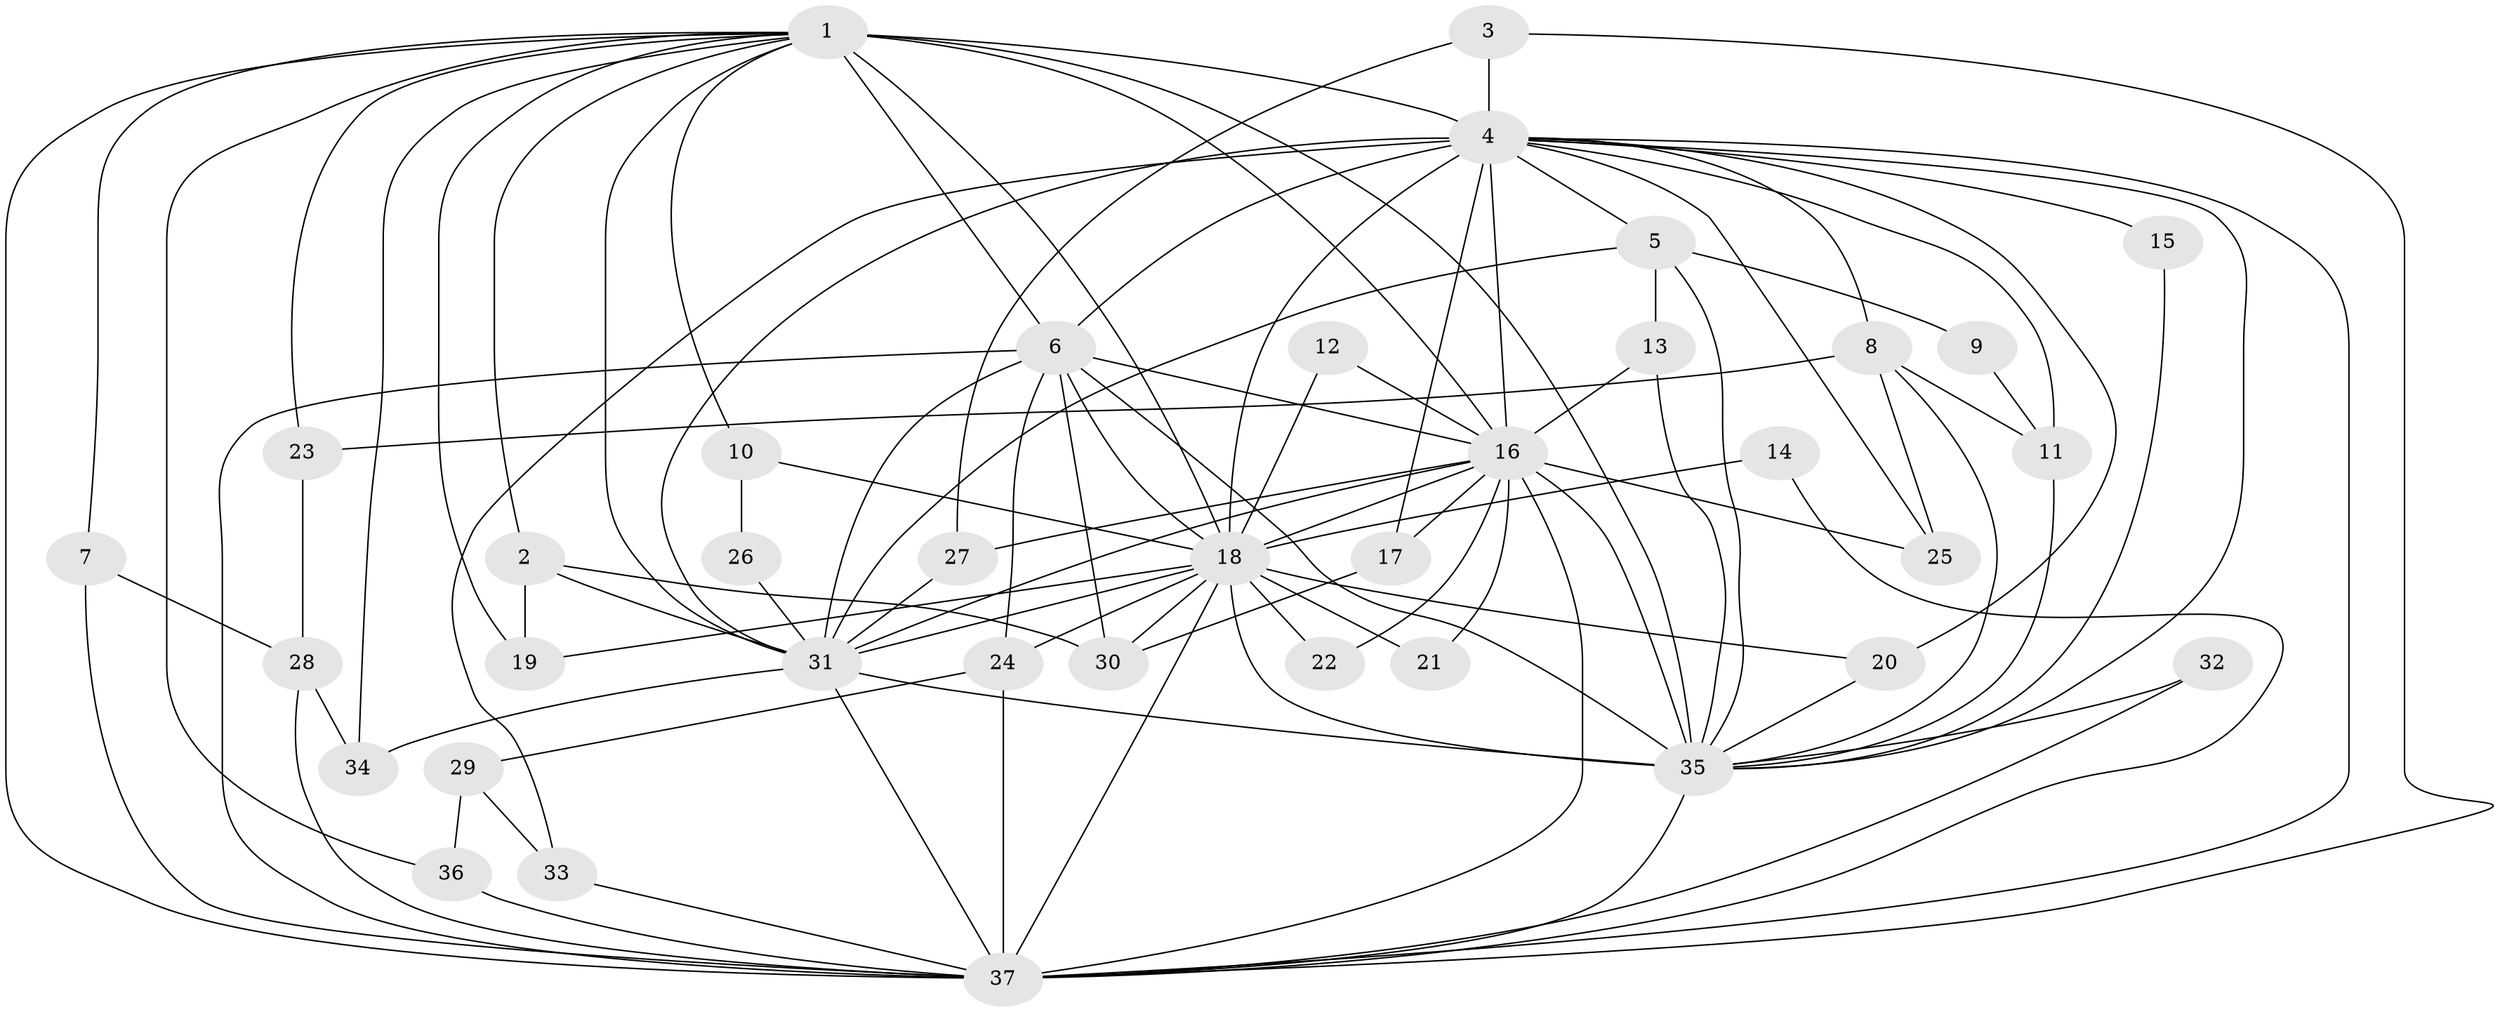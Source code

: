 // original degree distribution, {17: 0.0410958904109589, 20: 0.0136986301369863, 22: 0.0273972602739726, 18: 0.0136986301369863, 19: 0.0136986301369863, 13: 0.0136986301369863, 12: 0.0136986301369863, 2: 0.5068493150684932, 3: 0.2054794520547945, 5: 0.0273972602739726, 4: 0.1232876712328767}
// Generated by graph-tools (version 1.1) at 2025/36/03/04/25 23:36:38]
// undirected, 37 vertices, 99 edges
graph export_dot {
  node [color=gray90,style=filled];
  1;
  2;
  3;
  4;
  5;
  6;
  7;
  8;
  9;
  10;
  11;
  12;
  13;
  14;
  15;
  16;
  17;
  18;
  19;
  20;
  21;
  22;
  23;
  24;
  25;
  26;
  27;
  28;
  29;
  30;
  31;
  32;
  33;
  34;
  35;
  36;
  37;
  1 -- 2 [weight=1.0];
  1 -- 4 [weight=5.0];
  1 -- 6 [weight=2.0];
  1 -- 7 [weight=1.0];
  1 -- 10 [weight=1.0];
  1 -- 16 [weight=2.0];
  1 -- 18 [weight=4.0];
  1 -- 19 [weight=1.0];
  1 -- 23 [weight=2.0];
  1 -- 31 [weight=2.0];
  1 -- 34 [weight=1.0];
  1 -- 35 [weight=2.0];
  1 -- 36 [weight=1.0];
  1 -- 37 [weight=3.0];
  2 -- 19 [weight=1.0];
  2 -- 30 [weight=1.0];
  2 -- 31 [weight=1.0];
  3 -- 4 [weight=1.0];
  3 -- 27 [weight=1.0];
  3 -- 37 [weight=1.0];
  4 -- 5 [weight=1.0];
  4 -- 6 [weight=4.0];
  4 -- 8 [weight=1.0];
  4 -- 11 [weight=1.0];
  4 -- 15 [weight=2.0];
  4 -- 16 [weight=3.0];
  4 -- 17 [weight=1.0];
  4 -- 18 [weight=2.0];
  4 -- 20 [weight=1.0];
  4 -- 25 [weight=1.0];
  4 -- 31 [weight=2.0];
  4 -- 33 [weight=2.0];
  4 -- 35 [weight=2.0];
  4 -- 37 [weight=3.0];
  5 -- 9 [weight=1.0];
  5 -- 13 [weight=1.0];
  5 -- 31 [weight=1.0];
  5 -- 35 [weight=1.0];
  6 -- 16 [weight=2.0];
  6 -- 18 [weight=1.0];
  6 -- 24 [weight=1.0];
  6 -- 30 [weight=1.0];
  6 -- 31 [weight=1.0];
  6 -- 35 [weight=1.0];
  6 -- 37 [weight=1.0];
  7 -- 28 [weight=1.0];
  7 -- 37 [weight=1.0];
  8 -- 11 [weight=1.0];
  8 -- 23 [weight=1.0];
  8 -- 25 [weight=1.0];
  8 -- 35 [weight=1.0];
  9 -- 11 [weight=1.0];
  10 -- 18 [weight=1.0];
  10 -- 26 [weight=1.0];
  11 -- 35 [weight=1.0];
  12 -- 16 [weight=1.0];
  12 -- 18 [weight=1.0];
  13 -- 16 [weight=2.0];
  13 -- 35 [weight=1.0];
  14 -- 18 [weight=1.0];
  14 -- 37 [weight=1.0];
  15 -- 35 [weight=1.0];
  16 -- 17 [weight=1.0];
  16 -- 18 [weight=1.0];
  16 -- 21 [weight=1.0];
  16 -- 22 [weight=1.0];
  16 -- 25 [weight=1.0];
  16 -- 27 [weight=1.0];
  16 -- 31 [weight=1.0];
  16 -- 35 [weight=1.0];
  16 -- 37 [weight=1.0];
  17 -- 30 [weight=1.0];
  18 -- 19 [weight=1.0];
  18 -- 20 [weight=1.0];
  18 -- 21 [weight=1.0];
  18 -- 22 [weight=1.0];
  18 -- 24 [weight=1.0];
  18 -- 30 [weight=1.0];
  18 -- 31 [weight=1.0];
  18 -- 35 [weight=3.0];
  18 -- 37 [weight=1.0];
  20 -- 35 [weight=1.0];
  23 -- 28 [weight=1.0];
  24 -- 29 [weight=1.0];
  24 -- 37 [weight=1.0];
  26 -- 31 [weight=2.0];
  27 -- 31 [weight=1.0];
  28 -- 34 [weight=1.0];
  28 -- 37 [weight=1.0];
  29 -- 33 [weight=1.0];
  29 -- 36 [weight=1.0];
  31 -- 34 [weight=1.0];
  31 -- 35 [weight=3.0];
  31 -- 37 [weight=1.0];
  32 -- 35 [weight=1.0];
  32 -- 37 [weight=2.0];
  33 -- 37 [weight=1.0];
  35 -- 37 [weight=1.0];
  36 -- 37 [weight=2.0];
}
